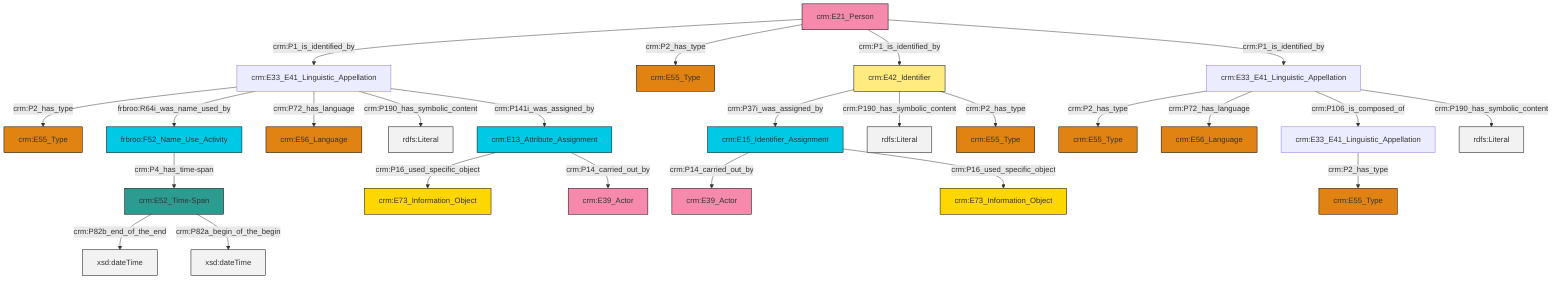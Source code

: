 graph TD
classDef Literal fill:#f2f2f2,stroke:#000000;
classDef CRM_Entity fill:#FFFFFF,stroke:#000000;
classDef Temporal_Entity fill:#00C9E6, stroke:#000000;
classDef Type fill:#E18312, stroke:#000000;
classDef Time-Span fill:#2C9C91, stroke:#000000;
classDef Appellation fill:#FFEB7F, stroke:#000000;
classDef Place fill:#008836, stroke:#000000;
classDef Persistent_Item fill:#B266B2, stroke:#000000;
classDef Conceptual_Object fill:#FFD700, stroke:#000000;
classDef Physical_Thing fill:#D2B48C, stroke:#000000;
classDef Actor fill:#f58aad, stroke:#000000;
classDef PC_Classes fill:#4ce600, stroke:#000000;
classDef Multi fill:#cccccc,stroke:#000000;

2["frbroo:F52_Name_Use_Activity"]:::Temporal_Entity -->|crm:P4_has_time-span| 3["crm:E52_Time-Span"]:::Time-Span
6["crm:E15_Identifier_Assignment"]:::Temporal_Entity -->|crm:P14_carried_out_by| 7["crm:E39_Actor"]:::Actor
8["crm:E21_Person"]:::Actor -->|crm:P1_is_identified_by| 9["crm:E33_E41_Linguistic_Appellation"]:::Default
11["crm:E13_Attribute_Assignment"]:::Temporal_Entity -->|crm:P16_used_specific_object| 12["crm:E73_Information_Object"]:::Conceptual_Object
6["crm:E15_Identifier_Assignment"]:::Temporal_Entity -->|crm:P16_used_specific_object| 13["crm:E73_Information_Object"]:::Conceptual_Object
8["crm:E21_Person"]:::Actor -->|crm:P2_has_type| 14["crm:E55_Type"]:::Type
3["crm:E52_Time-Span"]:::Time-Span -->|crm:P82b_end_of_the_end| 15[xsd:dateTime]:::Literal
4["crm:E42_Identifier"]:::Appellation -->|crm:P37i_was_assigned_by| 6["crm:E15_Identifier_Assignment"]:::Temporal_Entity
8["crm:E21_Person"]:::Actor -->|crm:P1_is_identified_by| 4["crm:E42_Identifier"]:::Appellation
16["crm:E33_E41_Linguistic_Appellation"]:::Default -->|crm:P2_has_type| 17["crm:E55_Type"]:::Type
4["crm:E42_Identifier"]:::Appellation -->|crm:P190_has_symbolic_content| 25[rdfs:Literal]:::Literal
9["crm:E33_E41_Linguistic_Appellation"]:::Default -->|crm:P2_has_type| 18["crm:E55_Type"]:::Type
29["crm:E33_E41_Linguistic_Appellation"]:::Default -->|crm:P2_has_type| 0["crm:E55_Type"]:::Type
9["crm:E33_E41_Linguistic_Appellation"]:::Default -->|frbroo:R64i_was_name_used_by| 2["frbroo:F52_Name_Use_Activity"]:::Temporal_Entity
3["crm:E52_Time-Span"]:::Time-Span -->|crm:P82a_begin_of_the_begin| 32[xsd:dateTime]:::Literal
16["crm:E33_E41_Linguistic_Appellation"]:::Default -->|crm:P72_has_language| 35["crm:E56_Language"]:::Type
9["crm:E33_E41_Linguistic_Appellation"]:::Default -->|crm:P72_has_language| 36["crm:E56_Language"]:::Type
11["crm:E13_Attribute_Assignment"]:::Temporal_Entity -->|crm:P14_carried_out_by| 21["crm:E39_Actor"]:::Actor
8["crm:E21_Person"]:::Actor -->|crm:P1_is_identified_by| 16["crm:E33_E41_Linguistic_Appellation"]:::Default
4["crm:E42_Identifier"]:::Appellation -->|crm:P2_has_type| 26["crm:E55_Type"]:::Type
16["crm:E33_E41_Linguistic_Appellation"]:::Default -->|crm:P106_is_composed_of| 29["crm:E33_E41_Linguistic_Appellation"]:::Default
16["crm:E33_E41_Linguistic_Appellation"]:::Default -->|crm:P190_has_symbolic_content| 44[rdfs:Literal]:::Literal
9["crm:E33_E41_Linguistic_Appellation"]:::Default -->|crm:P190_has_symbolic_content| 45[rdfs:Literal]:::Literal
9["crm:E33_E41_Linguistic_Appellation"]:::Default -->|crm:P141i_was_assigned_by| 11["crm:E13_Attribute_Assignment"]:::Temporal_Entity